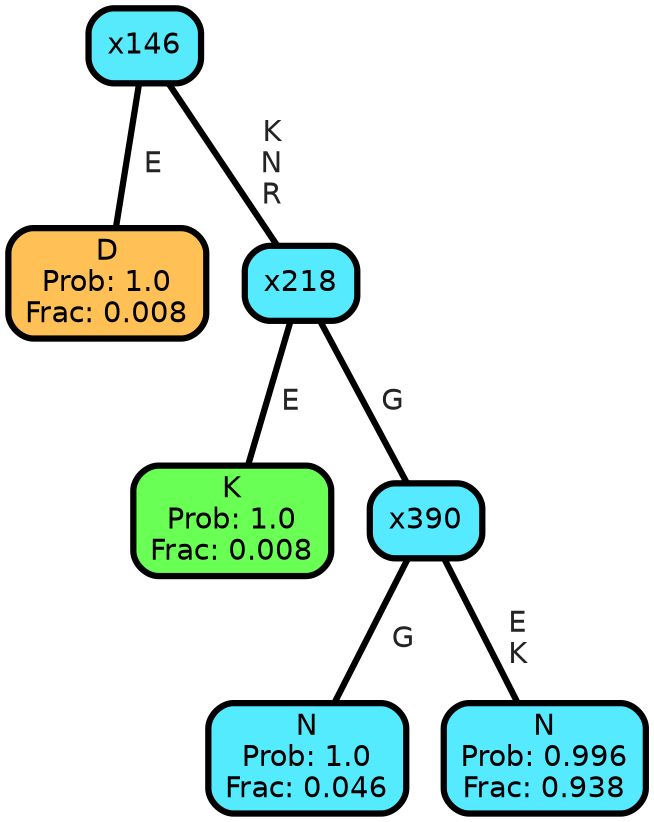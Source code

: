 graph Tree {
node [shape=box, style="filled, rounded",color="black",penwidth="3",fontcolor="black",                 fontname=helvetica] ;
graph [ranksep="0 equally", splines=straight,                 bgcolor=transparent, dpi=200] ;
edge [fontname=helvetica, fontweight=bold,fontcolor=grey14,color=black] ;
0 [label="D
Prob: 1.0
Frac: 0.008", fillcolor="#ffc155"] ;
1 [label="x146", fillcolor="#57eafc"] ;
2 [label="K
Prob: 1.0
Frac: 0.008", fillcolor="#6aff55"] ;
3 [label="x218", fillcolor="#55eafd"] ;
4 [label="N
Prob: 1.0
Frac: 0.046", fillcolor="#55ebff"] ;
5 [label="x390", fillcolor="#55eaff"] ;
6 [label="N
Prob: 0.996
Frac: 0.938", fillcolor="#55eaff"] ;
1 -- 0 [label=" E",penwidth=3] ;
1 -- 3 [label=" K\n N\n R",penwidth=3] ;
3 -- 2 [label=" E",penwidth=3] ;
3 -- 5 [label=" G",penwidth=3] ;
5 -- 4 [label=" G",penwidth=3] ;
5 -- 6 [label=" E\n K",penwidth=3] ;
{rank = same;}}